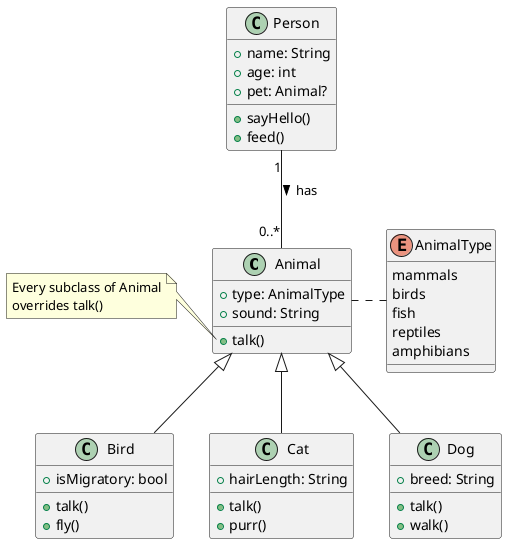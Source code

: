 @startuml animal

class Animal {
  + type: AnimalType
  + sound: String

  + talk()
}

enum AnimalType {
  mammals
  birds
  fish
  reptiles
  amphibians
}

class Bird {
  + isMigratory: bool

  + talk()
  + fly()
}

class Cat {
  + hairLength: String

  + talk()
  + purr()
}

class Dog {
  + breed: String

  + talk()
  + walk()
}

class Person {
  + name: String
  + age: int
  + pet: Animal?

  + sayHello()
  + feed()
}

Animal <|-- Bird
Animal <|-- Cat
Animal <|-- Dog
Animal -right.. AnimalType

Person "1" -- "0..*" Animal : has >

note left of Animal::talk
  Every subclass of Animal
  overrides talk()
end note

@enduml